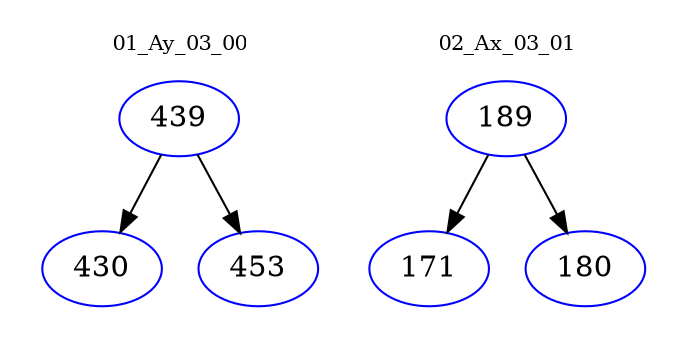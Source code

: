 digraph{
subgraph cluster_0 {
color = white
label = "01_Ay_03_00";
fontsize=10;
T0_439 [label="439", color="blue"]
T0_439 -> T0_430 [color="black"]
T0_430 [label="430", color="blue"]
T0_439 -> T0_453 [color="black"]
T0_453 [label="453", color="blue"]
}
subgraph cluster_1 {
color = white
label = "02_Ax_03_01";
fontsize=10;
T1_189 [label="189", color="blue"]
T1_189 -> T1_171 [color="black"]
T1_171 [label="171", color="blue"]
T1_189 -> T1_180 [color="black"]
T1_180 [label="180", color="blue"]
}
}
